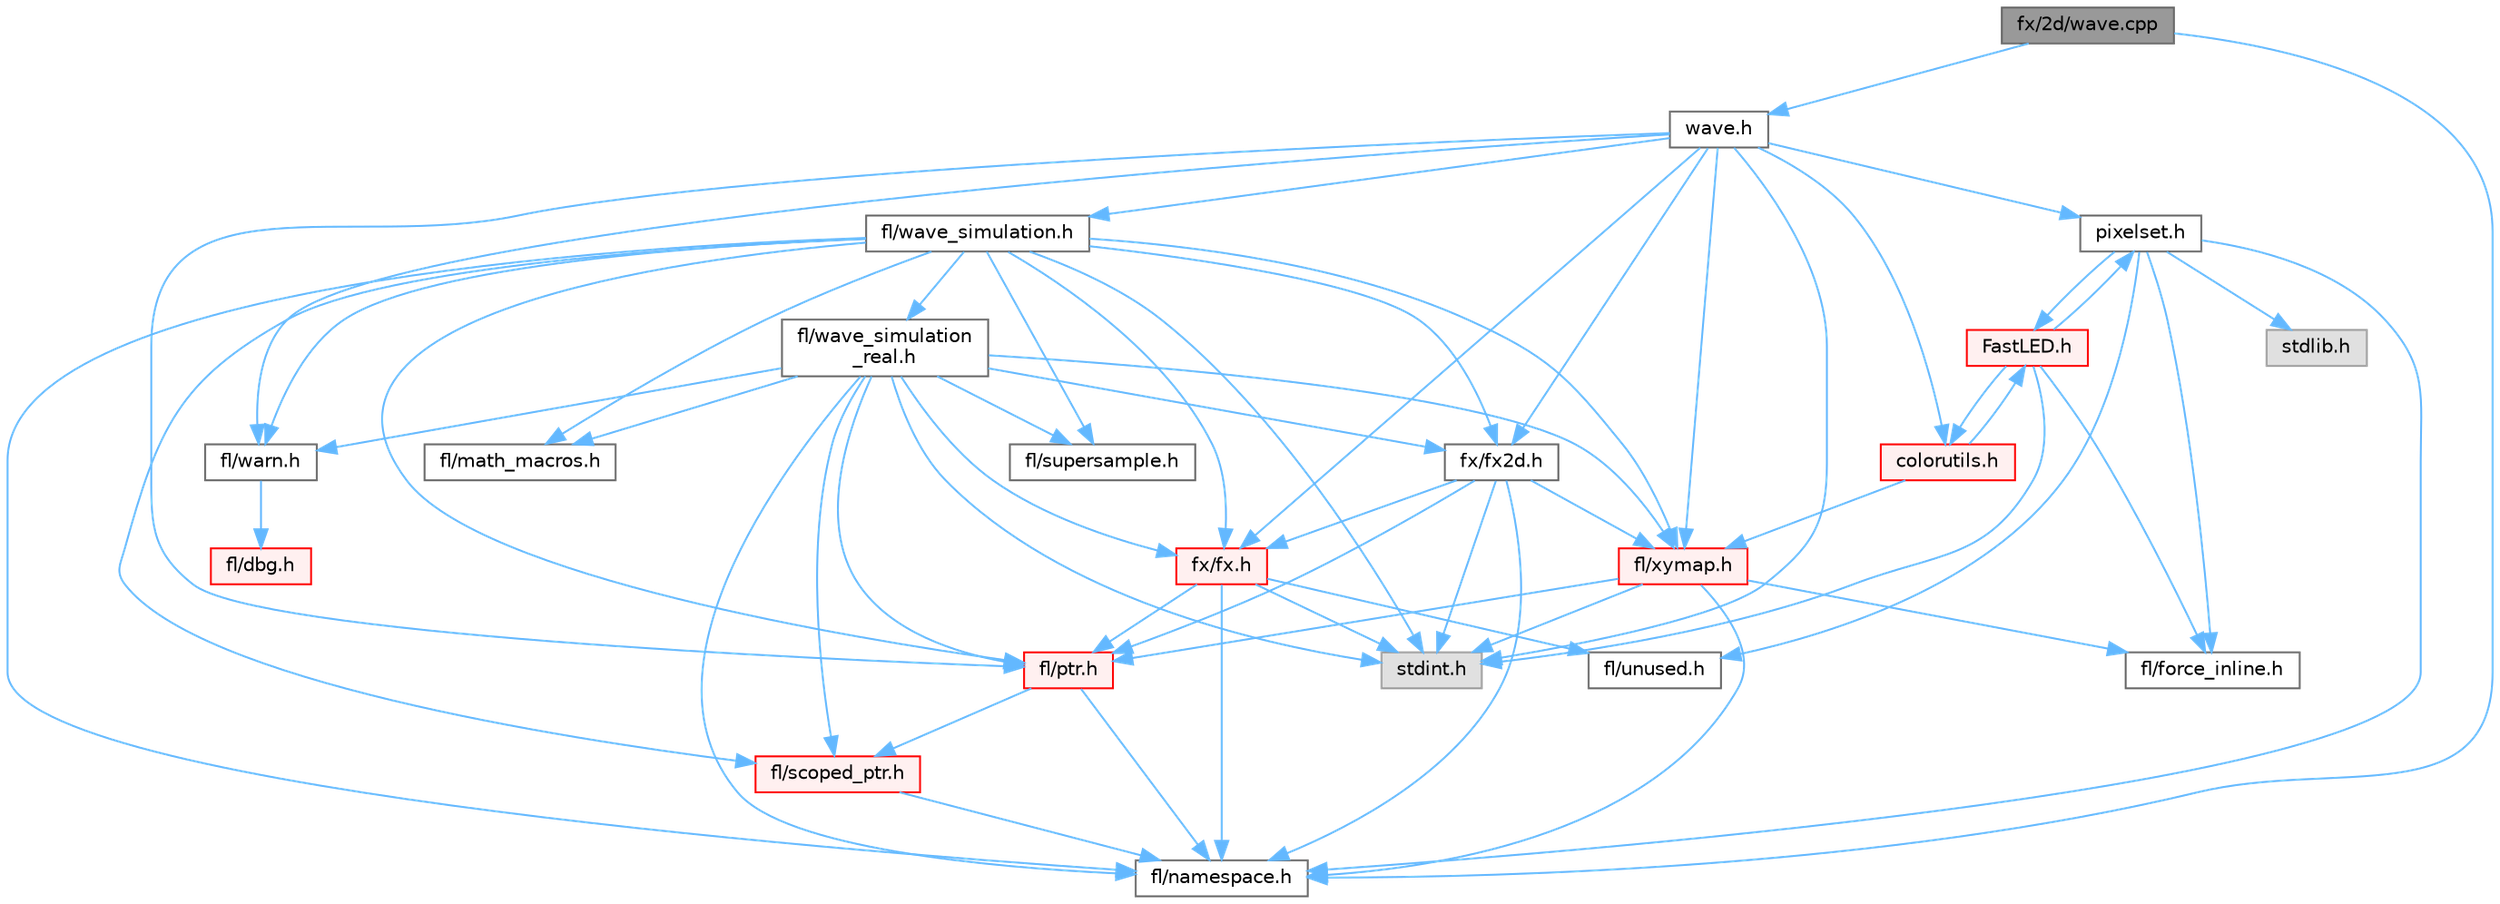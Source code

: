 digraph "fx/2d/wave.cpp"
{
 // INTERACTIVE_SVG=YES
 // LATEX_PDF_SIZE
  bgcolor="transparent";
  edge [fontname=Helvetica,fontsize=10,labelfontname=Helvetica,labelfontsize=10];
  node [fontname=Helvetica,fontsize=10,shape=box,height=0.2,width=0.4];
  Node1 [id="Node000001",label="fx/2d/wave.cpp",height=0.2,width=0.4,color="gray40", fillcolor="grey60", style="filled", fontcolor="black",tooltip=" "];
  Node1 -> Node2 [id="edge1_Node000001_Node000002",color="steelblue1",style="solid",tooltip=" "];
  Node2 [id="Node000002",label="wave.h",height=0.2,width=0.4,color="grey40", fillcolor="white", style="filled",URL="$dc/d61/wave_8h.html",tooltip=" "];
  Node2 -> Node3 [id="edge2_Node000002_Node000003",color="steelblue1",style="solid",tooltip=" "];
  Node3 [id="Node000003",label="stdint.h",height=0.2,width=0.4,color="grey60", fillcolor="#E0E0E0", style="filled",tooltip=" "];
  Node2 -> Node4 [id="edge3_Node000002_Node000004",color="steelblue1",style="solid",tooltip=" "];
  Node4 [id="Node000004",label="fl/warn.h",height=0.2,width=0.4,color="grey40", fillcolor="white", style="filled",URL="$de/d77/warn_8h.html",tooltip=" "];
  Node4 -> Node5 [id="edge4_Node000004_Node000005",color="steelblue1",style="solid",tooltip=" "];
  Node5 [id="Node000005",label="fl/dbg.h",height=0.2,width=0.4,color="red", fillcolor="#FFF0F0", style="filled",URL="$d6/d01/dbg_8h.html",tooltip=" "];
  Node2 -> Node16 [id="edge5_Node000002_Node000016",color="steelblue1",style="solid",tooltip=" "];
  Node16 [id="Node000016",label="fl/ptr.h",height=0.2,width=0.4,color="red", fillcolor="#FFF0F0", style="filled",URL="$d7/df1/fl_2ptr_8h.html",tooltip=" "];
  Node16 -> Node9 [id="edge6_Node000016_Node000009",color="steelblue1",style="solid",tooltip=" "];
  Node9 [id="Node000009",label="fl/namespace.h",height=0.2,width=0.4,color="grey40", fillcolor="white", style="filled",URL="$df/d2a/namespace_8h.html",tooltip="Implements the FastLED namespace macros."];
  Node16 -> Node18 [id="edge7_Node000016_Node000018",color="steelblue1",style="solid",tooltip=" "];
  Node18 [id="Node000018",label="fl/scoped_ptr.h",height=0.2,width=0.4,color="red", fillcolor="#FFF0F0", style="filled",URL="$df/d28/fl_2scoped__ptr_8h.html",tooltip=" "];
  Node18 -> Node9 [id="edge8_Node000018_Node000009",color="steelblue1",style="solid",tooltip=" "];
  Node2 -> Node23 [id="edge9_Node000002_Node000023",color="steelblue1",style="solid",tooltip=" "];
  Node23 [id="Node000023",label="fl/wave_simulation.h",height=0.2,width=0.4,color="grey40", fillcolor="white", style="filled",URL="$dc/d36/wave__simulation_8h.html",tooltip=" "];
  Node23 -> Node3 [id="edge10_Node000023_Node000003",color="steelblue1",style="solid",tooltip=" "];
  Node23 -> Node22 [id="edge11_Node000023_Node000022",color="steelblue1",style="solid",tooltip=" "];
  Node22 [id="Node000022",label="fl/math_macros.h",height=0.2,width=0.4,color="grey40", fillcolor="white", style="filled",URL="$d0/d19/fl_2math__macros_8h.html",tooltip=" "];
  Node23 -> Node9 [id="edge12_Node000023_Node000009",color="steelblue1",style="solid",tooltip=" "];
  Node23 -> Node18 [id="edge13_Node000023_Node000018",color="steelblue1",style="solid",tooltip=" "];
  Node23 -> Node4 [id="edge14_Node000023_Node000004",color="steelblue1",style="solid",tooltip=" "];
  Node23 -> Node24 [id="edge15_Node000023_Node000024",color="steelblue1",style="solid",tooltip=" "];
  Node24 [id="Node000024",label="fl/wave_simulation\l_real.h",height=0.2,width=0.4,color="grey40", fillcolor="white", style="filled",URL="$dd/d8e/wave__simulation__real_8h.html",tooltip=" "];
  Node24 -> Node3 [id="edge16_Node000024_Node000003",color="steelblue1",style="solid",tooltip=" "];
  Node24 -> Node22 [id="edge17_Node000024_Node000022",color="steelblue1",style="solid",tooltip=" "];
  Node24 -> Node9 [id="edge18_Node000024_Node000009",color="steelblue1",style="solid",tooltip=" "];
  Node24 -> Node18 [id="edge19_Node000024_Node000018",color="steelblue1",style="solid",tooltip=" "];
  Node24 -> Node4 [id="edge20_Node000024_Node000004",color="steelblue1",style="solid",tooltip=" "];
  Node24 -> Node16 [id="edge21_Node000024_Node000016",color="steelblue1",style="solid",tooltip=" "];
  Node24 -> Node25 [id="edge22_Node000024_Node000025",color="steelblue1",style="solid",tooltip=" "];
  Node25 [id="Node000025",label="fl/supersample.h",height=0.2,width=0.4,color="grey40", fillcolor="white", style="filled",URL="$d2/dce/supersample_8h.html",tooltip=" "];
  Node24 -> Node26 [id="edge23_Node000024_Node000026",color="steelblue1",style="solid",tooltip=" "];
  Node26 [id="Node000026",label="fl/xymap.h",height=0.2,width=0.4,color="red", fillcolor="#FFF0F0", style="filled",URL="$d6/dc9/fl_2xymap_8h.html",tooltip=" "];
  Node26 -> Node3 [id="edge24_Node000026_Node000003",color="steelblue1",style="solid",tooltip=" "];
  Node26 -> Node12 [id="edge25_Node000026_Node000012",color="steelblue1",style="solid",tooltip=" "];
  Node12 [id="Node000012",label="fl/force_inline.h",height=0.2,width=0.4,color="grey40", fillcolor="white", style="filled",URL="$d8/d2d/fl_2force__inline_8h.html",tooltip=" "];
  Node26 -> Node9 [id="edge26_Node000026_Node000009",color="steelblue1",style="solid",tooltip=" "];
  Node26 -> Node16 [id="edge27_Node000026_Node000016",color="steelblue1",style="solid",tooltip=" "];
  Node24 -> Node30 [id="edge28_Node000024_Node000030",color="steelblue1",style="solid",tooltip=" "];
  Node30 [id="Node000030",label="fx/fx.h",height=0.2,width=0.4,color="red", fillcolor="#FFF0F0", style="filled",URL="$d2/d0c/fx_8h.html",tooltip=" "];
  Node30 -> Node3 [id="edge29_Node000030_Node000003",color="steelblue1",style="solid",tooltip=" "];
  Node30 -> Node9 [id="edge30_Node000030_Node000009",color="steelblue1",style="solid",tooltip=" "];
  Node30 -> Node16 [id="edge31_Node000030_Node000016",color="steelblue1",style="solid",tooltip=" "];
  Node30 -> Node33 [id="edge32_Node000030_Node000033",color="steelblue1",style="solid",tooltip=" "];
  Node33 [id="Node000033",label="fl/unused.h",height=0.2,width=0.4,color="grey40", fillcolor="white", style="filled",URL="$d8/d4b/unused_8h.html",tooltip=" "];
  Node24 -> Node34 [id="edge33_Node000024_Node000034",color="steelblue1",style="solid",tooltip=" "];
  Node34 [id="Node000034",label="fx/fx2d.h",height=0.2,width=0.4,color="grey40", fillcolor="white", style="filled",URL="$d9/d43/fx2d_8h.html",tooltip=" "];
  Node34 -> Node3 [id="edge34_Node000034_Node000003",color="steelblue1",style="solid",tooltip=" "];
  Node34 -> Node26 [id="edge35_Node000034_Node000026",color="steelblue1",style="solid",tooltip=" "];
  Node34 -> Node9 [id="edge36_Node000034_Node000009",color="steelblue1",style="solid",tooltip=" "];
  Node34 -> Node30 [id="edge37_Node000034_Node000030",color="steelblue1",style="solid",tooltip=" "];
  Node34 -> Node16 [id="edge38_Node000034_Node000016",color="steelblue1",style="solid",tooltip=" "];
  Node23 -> Node16 [id="edge39_Node000023_Node000016",color="steelblue1",style="solid",tooltip=" "];
  Node23 -> Node25 [id="edge40_Node000023_Node000025",color="steelblue1",style="solid",tooltip=" "];
  Node23 -> Node26 [id="edge41_Node000023_Node000026",color="steelblue1",style="solid",tooltip=" "];
  Node23 -> Node30 [id="edge42_Node000023_Node000030",color="steelblue1",style="solid",tooltip=" "];
  Node23 -> Node34 [id="edge43_Node000023_Node000034",color="steelblue1",style="solid",tooltip=" "];
  Node2 -> Node26 [id="edge44_Node000002_Node000026",color="steelblue1",style="solid",tooltip=" "];
  Node2 -> Node30 [id="edge45_Node000002_Node000030",color="steelblue1",style="solid",tooltip=" "];
  Node2 -> Node34 [id="edge46_Node000002_Node000034",color="steelblue1",style="solid",tooltip=" "];
  Node2 -> Node35 [id="edge47_Node000002_Node000035",color="steelblue1",style="solid",tooltip=" "];
  Node35 [id="Node000035",label="pixelset.h",height=0.2,width=0.4,color="grey40", fillcolor="white", style="filled",URL="$d4/d46/pixelset_8h.html",tooltip="Declares classes for managing logical groups of LEDs."];
  Node35 -> Node36 [id="edge48_Node000035_Node000036",color="steelblue1",style="solid",tooltip=" "];
  Node36 [id="Node000036",label="FastLED.h",height=0.2,width=0.4,color="red", fillcolor="#FFF0F0", style="filled",URL="$db/d97/_fast_l_e_d_8h.html",tooltip="central include file for FastLED, defines the CFastLED class/object"];
  Node36 -> Node3 [id="edge49_Node000036_Node000003",color="steelblue1",style="solid",tooltip=" "];
  Node36 -> Node12 [id="edge50_Node000036_Node000012",color="steelblue1",style="solid",tooltip=" "];
  Node36 -> Node81 [id="edge51_Node000036_Node000081",color="steelblue1",style="solid",tooltip=" "];
  Node81 [id="Node000081",label="colorutils.h",height=0.2,width=0.4,color="red", fillcolor="#FFF0F0", style="filled",URL="$d1/dfb/colorutils_8h.html",tooltip="Utility functions for color fill, palettes, blending, and more."];
  Node81 -> Node36 [id="edge52_Node000081_Node000036",color="steelblue1",style="solid",tooltip=" "];
  Node81 -> Node26 [id="edge53_Node000081_Node000026",color="steelblue1",style="solid",tooltip=" "];
  Node36 -> Node35 [id="edge54_Node000036_Node000035",color="steelblue1",style="solid",tooltip=" "];
  Node35 -> Node12 [id="edge55_Node000035_Node000012",color="steelblue1",style="solid",tooltip=" "];
  Node35 -> Node33 [id="edge56_Node000035_Node000033",color="steelblue1",style="solid",tooltip=" "];
  Node35 -> Node89 [id="edge57_Node000035_Node000089",color="steelblue1",style="solid",tooltip=" "];
  Node89 [id="Node000089",label="stdlib.h",height=0.2,width=0.4,color="grey60", fillcolor="#E0E0E0", style="filled",tooltip=" "];
  Node35 -> Node9 [id="edge58_Node000035_Node000009",color="steelblue1",style="solid",tooltip=" "];
  Node2 -> Node81 [id="edge59_Node000002_Node000081",color="steelblue1",style="solid",tooltip=" "];
  Node1 -> Node9 [id="edge60_Node000001_Node000009",color="steelblue1",style="solid",tooltip=" "];
}
